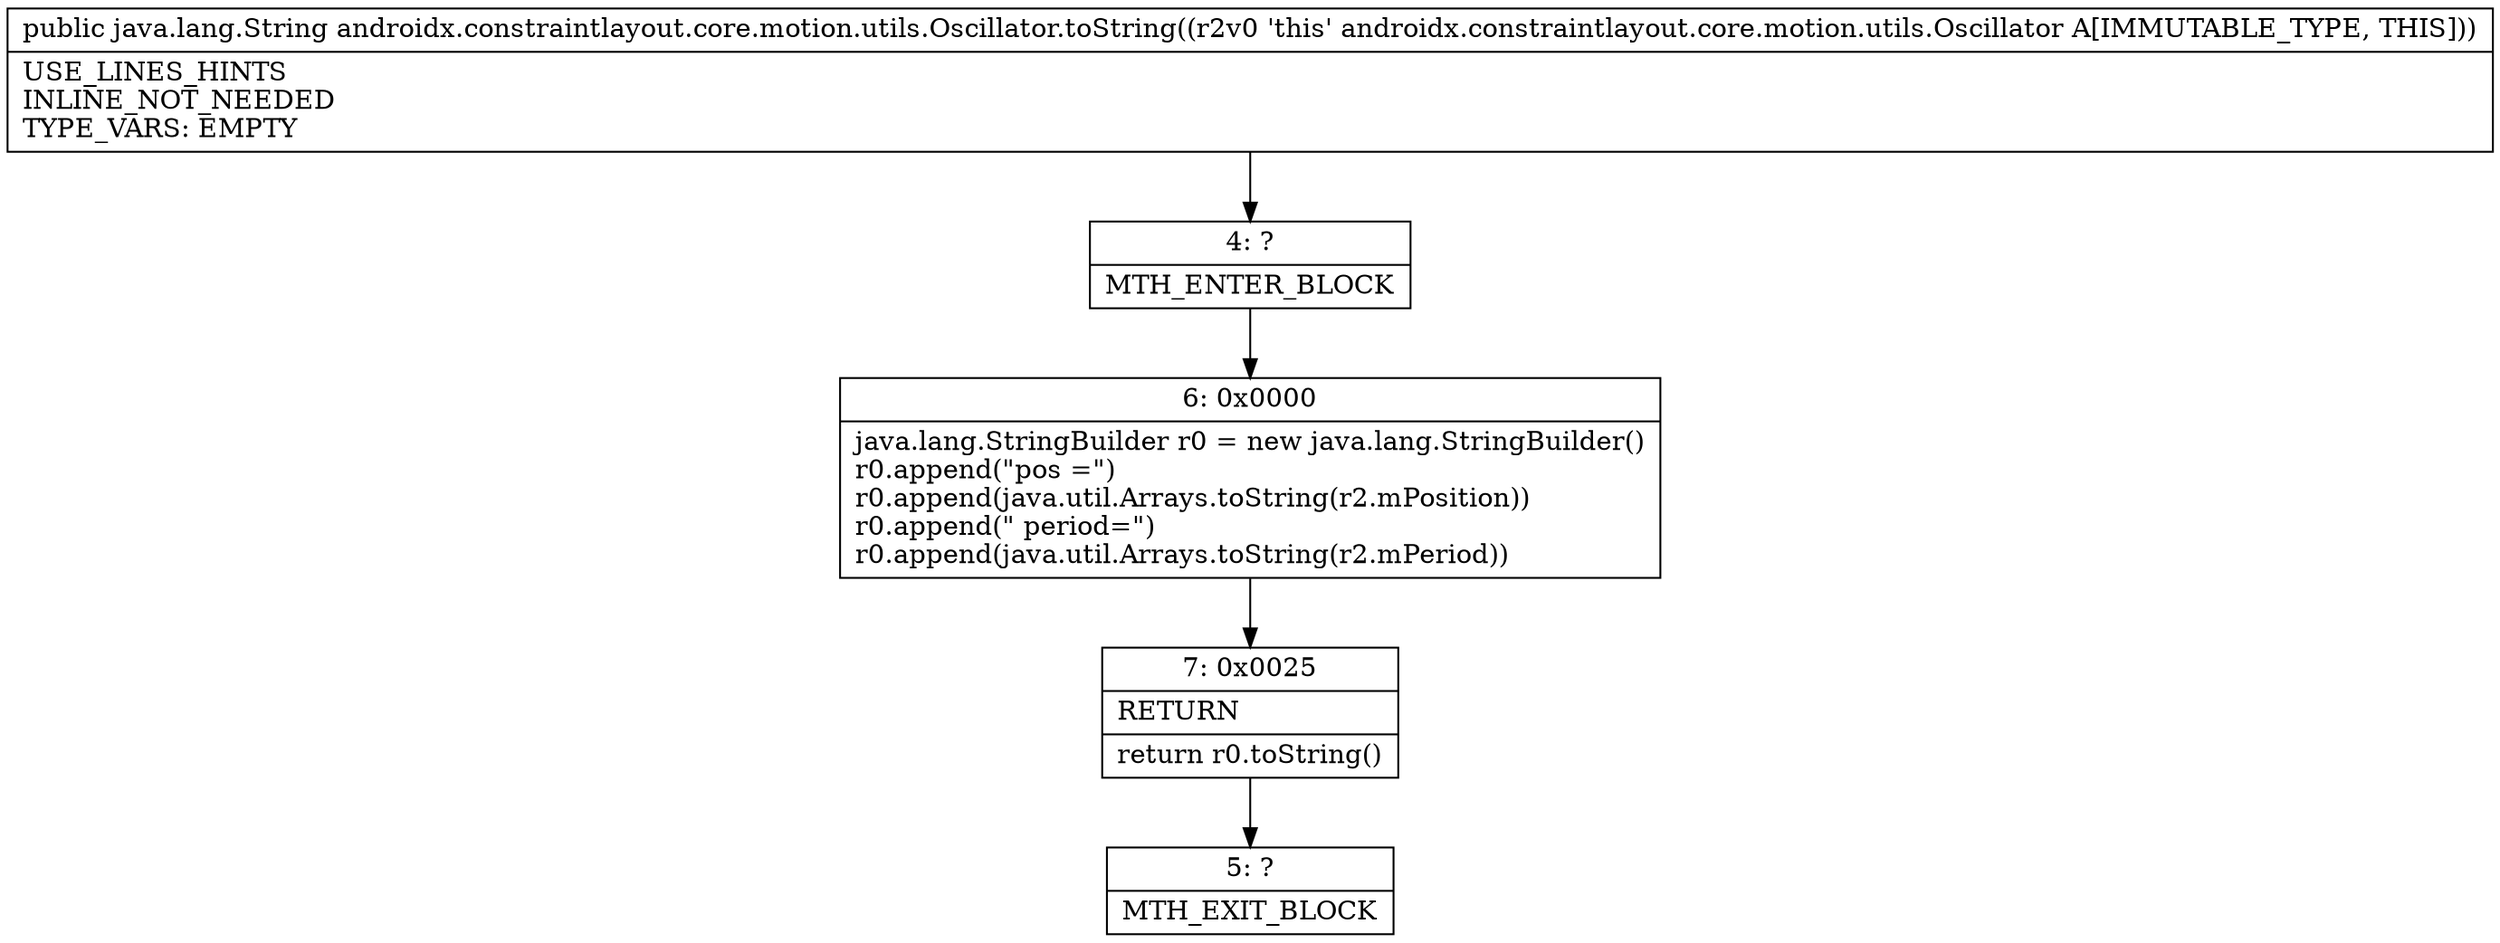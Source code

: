 digraph "CFG forandroidx.constraintlayout.core.motion.utils.Oscillator.toString()Ljava\/lang\/String;" {
Node_4 [shape=record,label="{4\:\ ?|MTH_ENTER_BLOCK\l}"];
Node_6 [shape=record,label="{6\:\ 0x0000|java.lang.StringBuilder r0 = new java.lang.StringBuilder()\lr0.append(\"pos =\")\lr0.append(java.util.Arrays.toString(r2.mPosition))\lr0.append(\" period=\")\lr0.append(java.util.Arrays.toString(r2.mPeriod))\l}"];
Node_7 [shape=record,label="{7\:\ 0x0025|RETURN\l|return r0.toString()\l}"];
Node_5 [shape=record,label="{5\:\ ?|MTH_EXIT_BLOCK\l}"];
MethodNode[shape=record,label="{public java.lang.String androidx.constraintlayout.core.motion.utils.Oscillator.toString((r2v0 'this' androidx.constraintlayout.core.motion.utils.Oscillator A[IMMUTABLE_TYPE, THIS]))  | USE_LINES_HINTS\lINLINE_NOT_NEEDED\lTYPE_VARS: EMPTY\l}"];
MethodNode -> Node_4;Node_4 -> Node_6;
Node_6 -> Node_7;
Node_7 -> Node_5;
}

